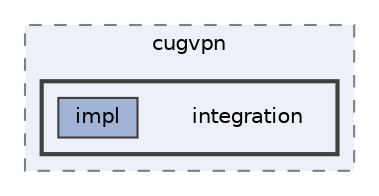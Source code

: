 digraph "repository/cug-vpn-service/src/main/java/com/sterlite/cal/cugvpn/integration"
{
 // LATEX_PDF_SIZE
  bgcolor="transparent";
  edge [fontname=Helvetica,fontsize=10,labelfontname=Helvetica,labelfontsize=10];
  node [fontname=Helvetica,fontsize=10,shape=box,height=0.2,width=0.4];
  compound=true
  subgraph clusterdir_42d84b59bfe09b3619a49f1078ae5974 {
    graph [ bgcolor="#edf0f7", pencolor="grey50", label="cugvpn", fontname=Helvetica,fontsize=10 style="filled,dashed", URL="dir_42d84b59bfe09b3619a49f1078ae5974.html",tooltip=""]
  subgraph clusterdir_30903599187173d2b51ef5bc543898e5 {
    graph [ bgcolor="#edf0f7", pencolor="grey25", label="", fontname=Helvetica,fontsize=10 style="filled,bold", URL="dir_30903599187173d2b51ef5bc543898e5.html",tooltip=""]
    dir_30903599187173d2b51ef5bc543898e5 [shape=plaintext, label="integration"];
  dir_e0d08ad4401d1ba0b0eb44488d5fd04d [label="impl", fillcolor="#a2b4d6", color="grey25", style="filled", URL="dir_e0d08ad4401d1ba0b0eb44488d5fd04d.html",tooltip=""];
  }
  }
}
